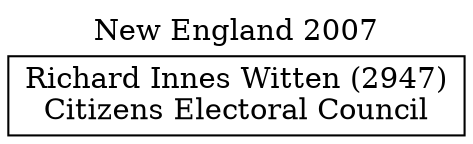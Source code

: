 // House preference flow
digraph "Richard Innes Witten (2947)_New England_2007" {
	graph [label="New England 2007" labelloc=t mclimit=10]
	node [shape=box]
	"Richard Innes Witten (2947)" [label="Richard Innes Witten (2947)
Citizens Electoral Council"]
}
